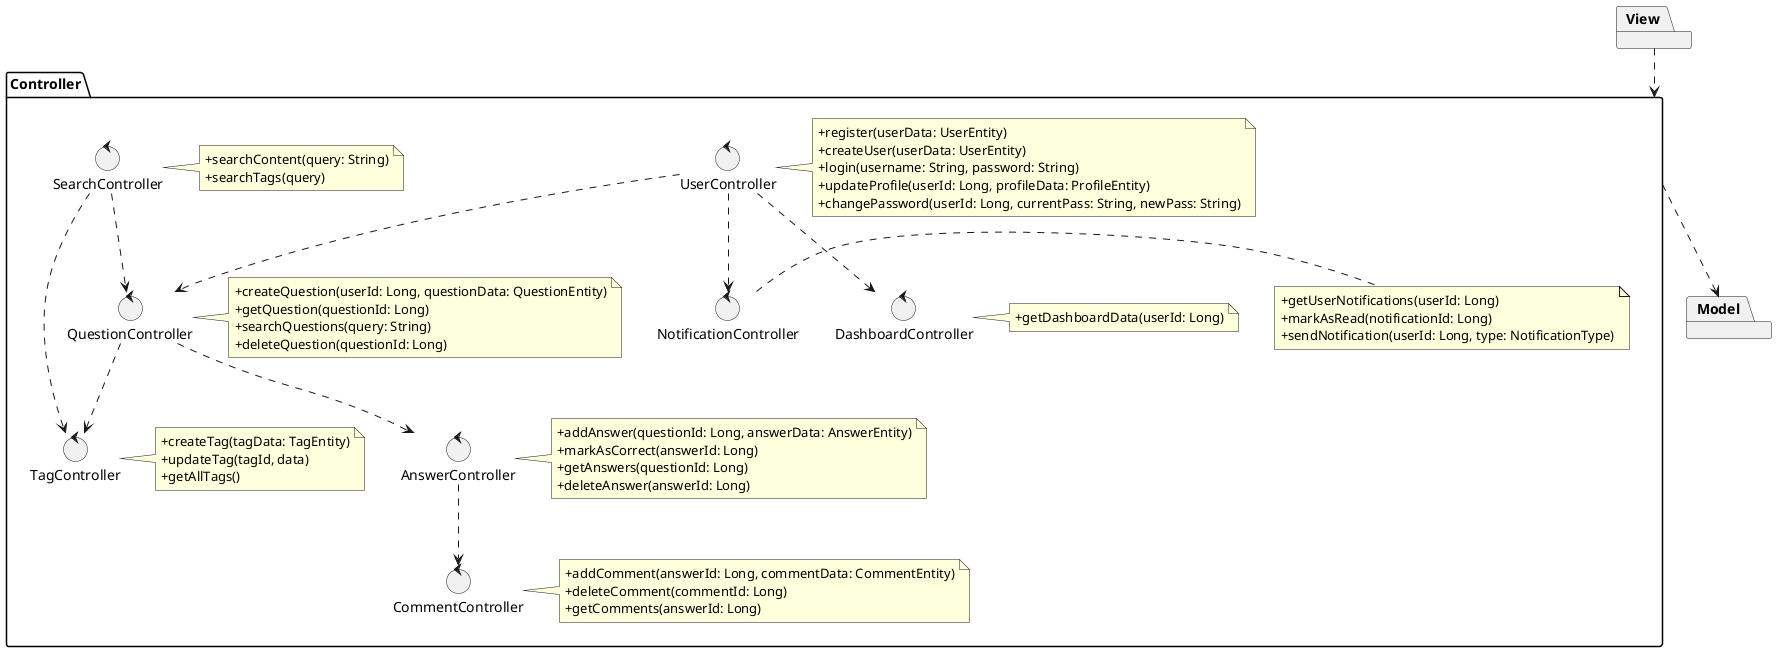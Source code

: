 @startuml

package Model {
}

package View {
}

View ..> Controller
Controller ..> Model

package Controller {
    control UserController
    note right of UserController
        +register(userData: UserEntity)
        +createUser(userData: UserEntity)
        +login(username: String, password: String)
        +updateProfile(userId: Long, profileData: ProfileEntity)
        +changePassword(userId: Long, currentPass: String, newPass: String)
    end note

    control QuestionController
    note right of QuestionController
        +createQuestion(userId: Long, questionData: QuestionEntity)
        +getQuestion(questionId: Long)
        +searchQuestions(query: String)
        +deleteQuestion(questionId: Long)
    end note

    control AnswerController
    note right of AnswerController
        +addAnswer(questionId: Long, answerData: AnswerEntity)
        +markAsCorrect(answerId: Long)
        +getAnswers(questionId: Long)
        +deleteAnswer(answerId: Long)
    end note

    control CommentController
    note right of CommentController
        +addComment(answerId: Long, commentData: CommentEntity)
        +deleteComment(commentId: Long)
        +getComments(answerId: Long)
    end note

    control NotificationController
    note right of NotificationController
        +getUserNotifications(userId: Long)
        +markAsRead(notificationId: Long)
        +sendNotification(userId: Long, type: NotificationType)
    end note

    control TagController
    note right of TagController
        +createTag(tagData: TagEntity)
        +updateTag(tagId, data)
        +getAllTags()
    end note

    control DashboardController
    note right of DashboardController
        +getDashboardData(userId: Long)
    end note

    control SearchController
    note right of SearchController
        +searchContent(query: String)
        +searchTags(query)
    end note


    UserController ..> QuestionController
    QuestionController ..> AnswerController
    AnswerController ..> CommentController
    UserController ..> NotificationController
    QuestionController ..> TagController
    UserController ..> DashboardController
    SearchController ..> QuestionController
    SearchController ..> TagController
}


@enduml